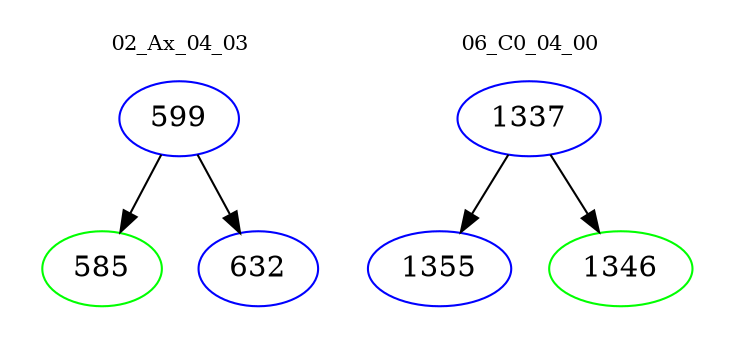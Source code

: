 digraph{
subgraph cluster_0 {
color = white
label = "02_Ax_04_03";
fontsize=10;
T0_599 [label="599", color="blue"]
T0_599 -> T0_585 [color="black"]
T0_585 [label="585", color="green"]
T0_599 -> T0_632 [color="black"]
T0_632 [label="632", color="blue"]
}
subgraph cluster_1 {
color = white
label = "06_C0_04_00";
fontsize=10;
T1_1337 [label="1337", color="blue"]
T1_1337 -> T1_1355 [color="black"]
T1_1355 [label="1355", color="blue"]
T1_1337 -> T1_1346 [color="black"]
T1_1346 [label="1346", color="green"]
}
}
